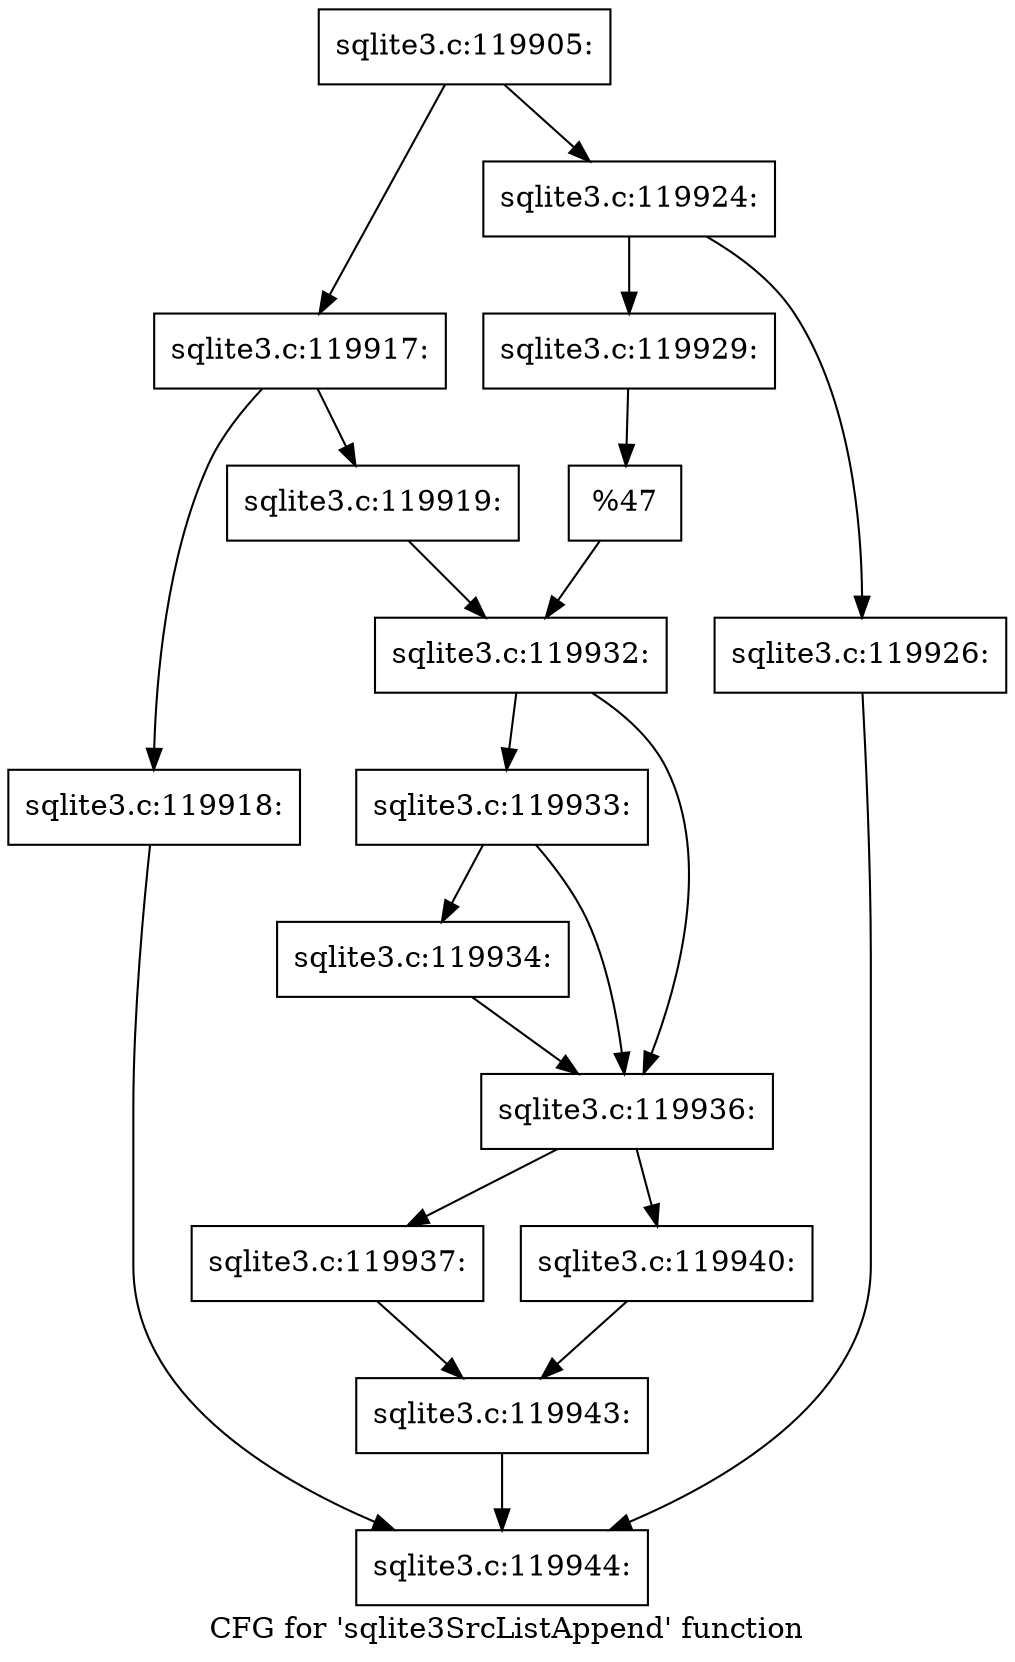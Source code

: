 digraph "CFG for 'sqlite3SrcListAppend' function" {
	label="CFG for 'sqlite3SrcListAppend' function";

	Node0x55c0f9cc0a80 [shape=record,label="{sqlite3.c:119905:}"];
	Node0x55c0f9cc0a80 -> Node0x55c0f9cc4830;
	Node0x55c0f9cc0a80 -> Node0x55c0f9cc48d0;
	Node0x55c0f9cc4830 [shape=record,label="{sqlite3.c:119917:}"];
	Node0x55c0f9cc4830 -> Node0x55c0f9cc50f0;
	Node0x55c0f9cc4830 -> Node0x55c0f9cc5140;
	Node0x55c0f9cc50f0 [shape=record,label="{sqlite3.c:119918:}"];
	Node0x55c0f9cc50f0 -> Node0x55c0f9cc0c00;
	Node0x55c0f9cc5140 [shape=record,label="{sqlite3.c:119919:}"];
	Node0x55c0f9cc5140 -> Node0x55c0f9cc4880;
	Node0x55c0f9cc48d0 [shape=record,label="{sqlite3.c:119924:}"];
	Node0x55c0f9cc48d0 -> Node0x55c0f9cc6d70;
	Node0x55c0f9cc48d0 -> Node0x55c0f9cc6e10;
	Node0x55c0f9cc6d70 [shape=record,label="{sqlite3.c:119926:}"];
	Node0x55c0f9cc6d70 -> Node0x55c0f9cc0c00;
	Node0x55c0f9cc6e10 [shape=record,label="{sqlite3.c:119929:}"];
	Node0x55c0f9cc6e10 -> Node0x55c0f9cc6dc0;
	Node0x55c0f9cc6dc0 [shape=record,label="{%47}"];
	Node0x55c0f9cc6dc0 -> Node0x55c0f9cc4880;
	Node0x55c0f9cc4880 [shape=record,label="{sqlite3.c:119932:}"];
	Node0x55c0f9cc4880 -> Node0x55c0f9cc8110;
	Node0x55c0f9cc4880 -> Node0x55c0f9cc80c0;
	Node0x55c0f9cc8110 [shape=record,label="{sqlite3.c:119933:}"];
	Node0x55c0f9cc8110 -> Node0x55c0f9cc8070;
	Node0x55c0f9cc8110 -> Node0x55c0f9cc80c0;
	Node0x55c0f9cc8070 [shape=record,label="{sqlite3.c:119934:}"];
	Node0x55c0f9cc8070 -> Node0x55c0f9cc80c0;
	Node0x55c0f9cc80c0 [shape=record,label="{sqlite3.c:119936:}"];
	Node0x55c0f9cc80c0 -> Node0x55c0f9cc8a40;
	Node0x55c0f9cc80c0 -> Node0x55c0f9cc8ae0;
	Node0x55c0f9cc8a40 [shape=record,label="{sqlite3.c:119937:}"];
	Node0x55c0f9cc8a40 -> Node0x55c0f9cc8a90;
	Node0x55c0f9cc8ae0 [shape=record,label="{sqlite3.c:119940:}"];
	Node0x55c0f9cc8ae0 -> Node0x55c0f9cc8a90;
	Node0x55c0f9cc8a90 [shape=record,label="{sqlite3.c:119943:}"];
	Node0x55c0f9cc8a90 -> Node0x55c0f9cc0c00;
	Node0x55c0f9cc0c00 [shape=record,label="{sqlite3.c:119944:}"];
}
